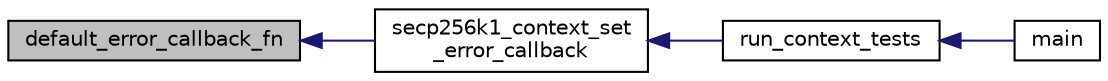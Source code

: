 digraph "default_error_callback_fn"
{
  edge [fontname="Helvetica",fontsize="10",labelfontname="Helvetica",labelfontsize="10"];
  node [fontname="Helvetica",fontsize="10",shape=record];
  rankdir="LR";
  Node1 [label="default_error_callback_fn",height=0.2,width=0.4,color="black", fillcolor="grey75", style="filled", fontcolor="black"];
  Node1 -> Node2 [dir="back",color="midnightblue",fontsize="10",style="solid",fontname="Helvetica"];
  Node2 [label="secp256k1_context_set\l_error_callback",height=0.2,width=0.4,color="black", fillcolor="white", style="filled",URL="$d1/d8c/secp256k1_8c.html#a7384d60163d08fae0c5e8d1e1fdef60a",tooltip="Set a callback function to be called when an internal consistency check fails. "];
  Node2 -> Node3 [dir="back",color="midnightblue",fontsize="10",style="solid",fontname="Helvetica"];
  Node3 [label="run_context_tests",height=0.2,width=0.4,color="black", fillcolor="white", style="filled",URL="$d5/d7f/tests_8c.html#a2f9713526b1e988694c6e2026a6fce69"];
  Node3 -> Node4 [dir="back",color="midnightblue",fontsize="10",style="solid",fontname="Helvetica"];
  Node4 [label="main",height=0.2,width=0.4,color="black", fillcolor="white", style="filled",URL="$d5/d7f/tests_8c.html#a3c04138a5bfe5d72780bb7e82a18e627"];
}
